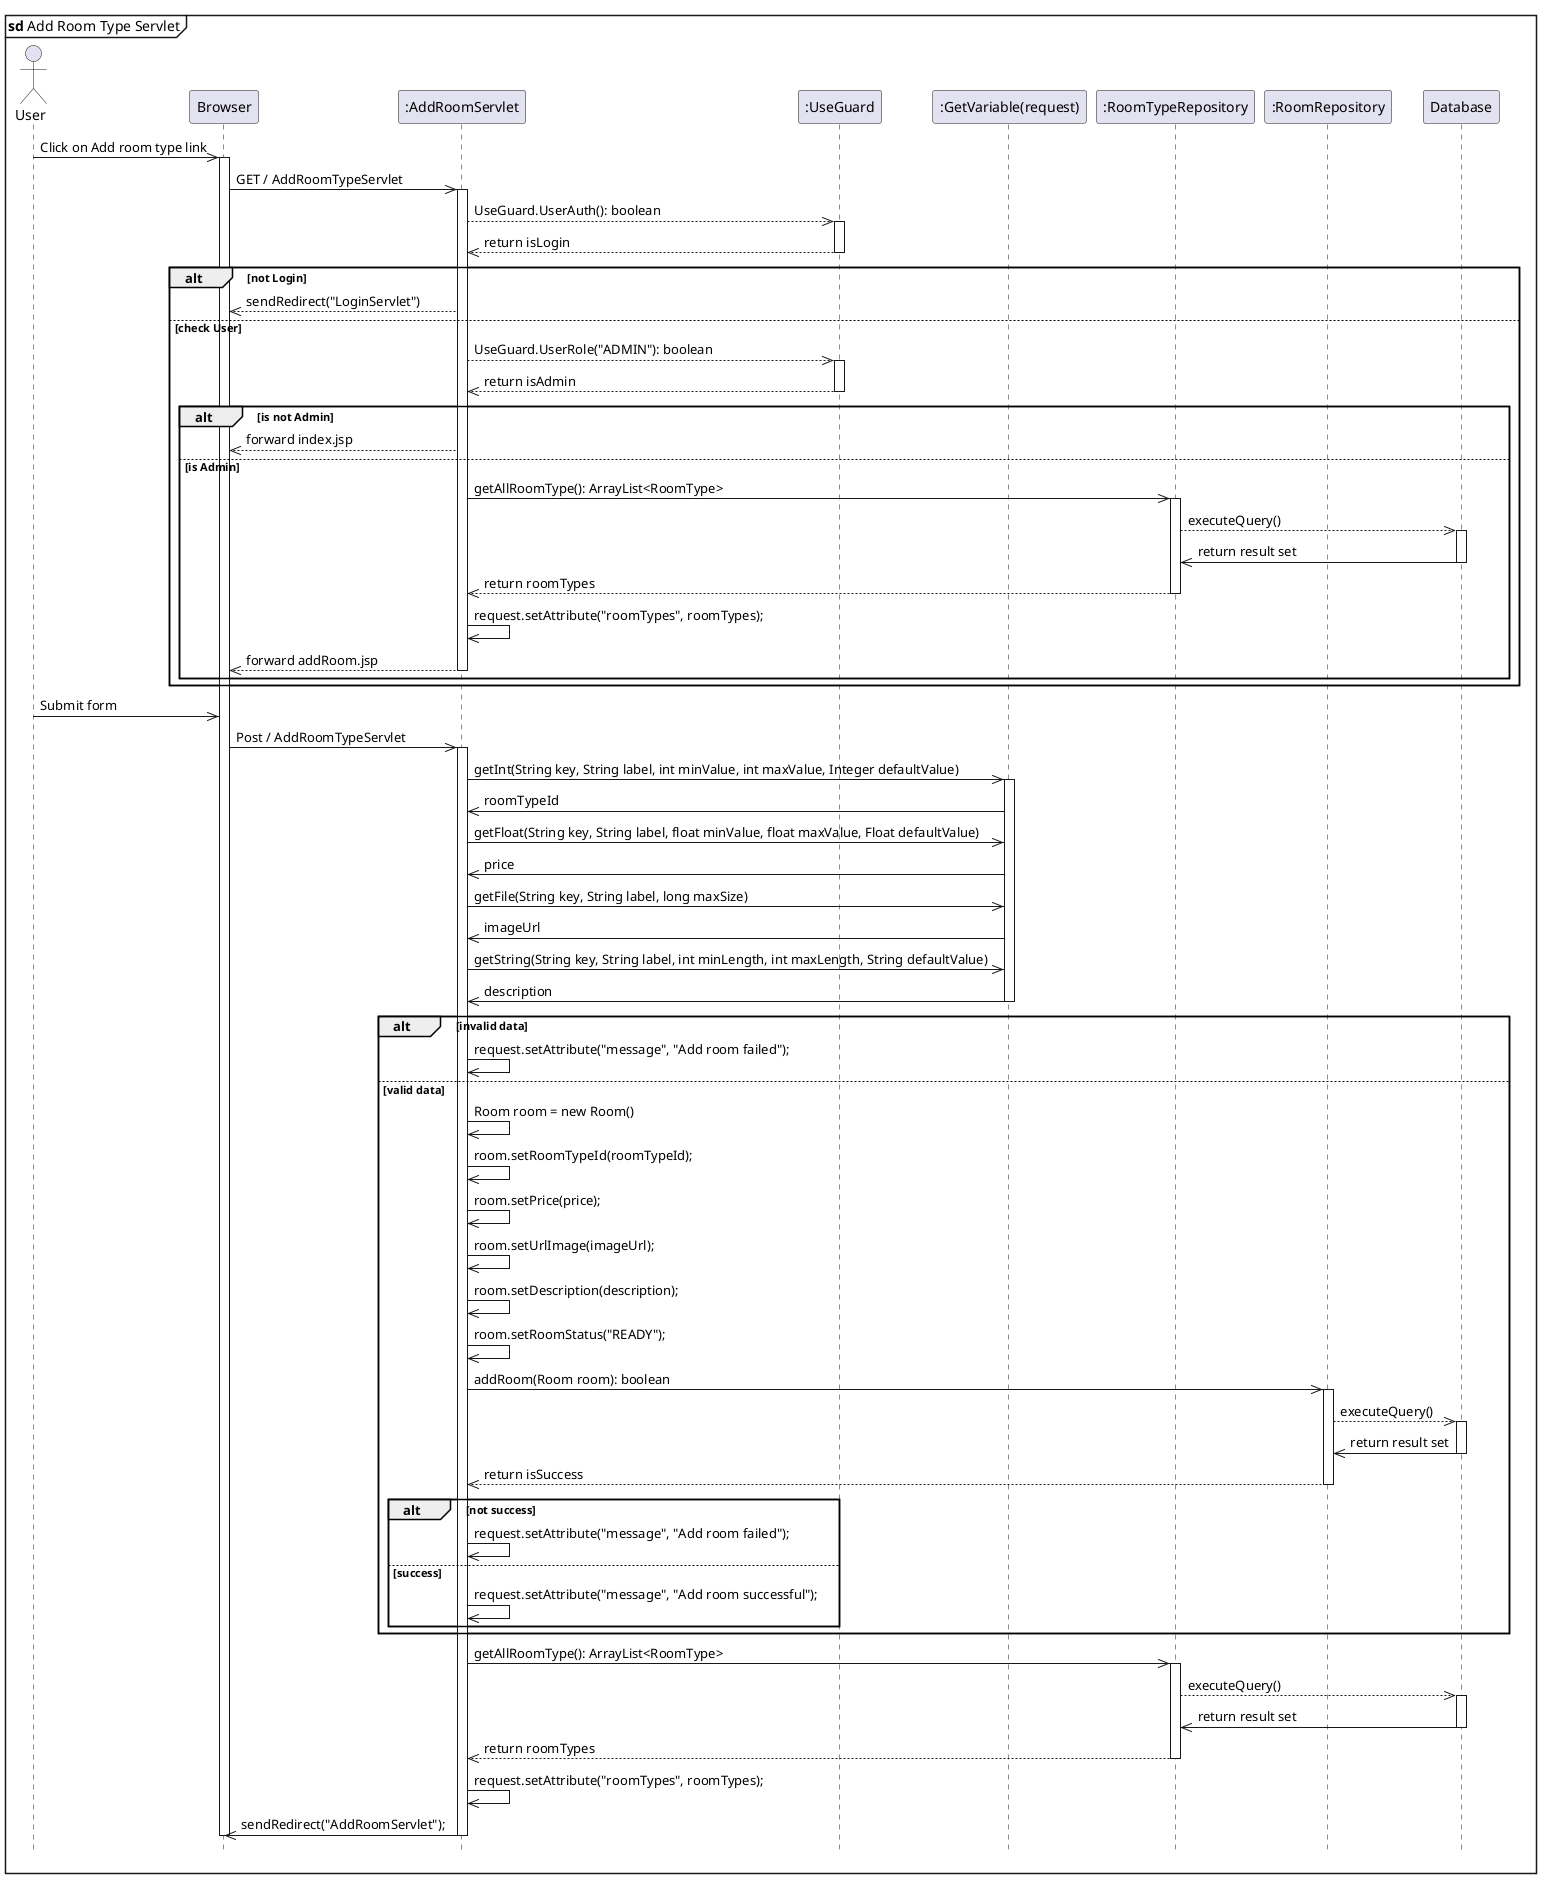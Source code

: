 @startuml addRoomTypeServlet

hide footbox
mainframe <b>sd</b> Add Room Type Servlet
actor User
participant "Browser" as Browser
participant ":AddRoomServlet" as AddRoomServlet
participant ":UseGuard" as UseGuard
participant ":GetVariable(request)" as GetVariable
participant ":RoomTypeRepository" as RoomTypeRepository
participant ":RoomRepository" as RoomRepository
participant "Database" as Database

User ->> Browser: Click on Add room type link
activate Browser
    Browser ->> AddRoomServlet: GET / AddRoomTypeServlet
    activate AddRoomServlet
        AddRoomServlet -->> UseGuard: UseGuard.UserAuth(): boolean
        activate UseGuard 
            UseGuard -->> AddRoomServlet:return isLogin
        deactivate UseGuard

        alt not Login
            AddRoomServlet -->> Browser: sendRedirect("LoginServlet")
        else check User
            AddRoomServlet -->> UseGuard: UseGuard.UserRole("ADMIN"): boolean
            activate UseGuard 
                UseGuard -->> AddRoomServlet:return isAdmin
            deactivate UseGuard
            alt is not Admin
                AddRoomServlet -->> Browser: forward index.jsp
            else is Admin
                AddRoomServlet ->> RoomTypeRepository: getAllRoomType(): ArrayList<RoomType> 
                activate RoomTypeRepository
                    RoomTypeRepository -->>  Database: executeQuery()
                        activate Database 
                            Database ->> RoomTypeRepository: return result set
                        deactivate Database
                    RoomTypeRepository -->> AddRoomServlet: return roomTypes
                deactivate RoomTypeRepository

                AddRoomServlet ->> AddRoomServlet: request.setAttribute("roomTypes", roomTypes);
                AddRoomServlet -->> Browser: forward addRoom.jsp           
        deactivate AddRoomServlet
            end
        end

User ->> Browser: Submit form
    Browser ->> AddRoomServlet: Post / AddRoomTypeServlet   
    activate AddRoomServlet
        AddRoomServlet ->> GetVariable: getInt(String key, String label, int minValue, int maxValue, Integer defaultValue)
    activate GetVariable
        GetVariable ->> AddRoomServlet: roomTypeId

        AddRoomServlet ->> GetVariable: getFloat(String key, String label, float minValue, float maxValue, Float defaultValue)
        GetVariable ->> AddRoomServlet: price

        AddRoomServlet ->> GetVariable: getFile(String key, String label, long maxSize)
        GetVariable ->> AddRoomServlet: imageUrl

        AddRoomServlet ->> GetVariable: getString(String key, String label, int minLength, int maxLength, String defaultValue)
        GetVariable ->> AddRoomServlet: description
    deactivate GetVariable

        alt invalid data 
            AddRoomServlet ->> AddRoomServlet: request.setAttribute("message", "Add room failed");
        else valid data
            AddRoomServlet ->> AddRoomServlet: Room room = new Room()
            AddRoomServlet ->> AddRoomServlet: room.setRoomTypeId(roomTypeId); 
            AddRoomServlet ->> AddRoomServlet: room.setPrice(price); 
            AddRoomServlet ->> AddRoomServlet: room.setUrlImage(imageUrl); 
            AddRoomServlet ->> AddRoomServlet: room.setDescription(description); 
            AddRoomServlet ->> AddRoomServlet: room.setRoomStatus("READY"); 

            AddRoomServlet ->> RoomRepository: addRoom(Room room): boolean
            activate RoomRepository
                RoomRepository -->>  Database: executeQuery()
                    activate Database 
                        Database ->> RoomRepository: return result set
                    deactivate Database
                RoomRepository -->> AddRoomServlet: return isSuccess
            deactivate RoomRepository
            alt not success 
                AddRoomServlet ->> AddRoomServlet: request.setAttribute("message", "Add room failed");
            else success
                AddRoomServlet ->> AddRoomServlet: request.setAttribute("message", "Add room successful");
            end
        end
        AddRoomServlet ->> RoomTypeRepository: getAllRoomType(): ArrayList<RoomType> 
            activate RoomTypeRepository
                RoomTypeRepository -->>  Database: executeQuery()
                    activate Database 
                        Database ->> RoomTypeRepository: return result set
                    deactivate Database
                RoomTypeRepository -->> AddRoomServlet: return roomTypes
            deactivate RoomTypeRepository
        AddRoomServlet ->> AddRoomServlet: request.setAttribute("roomTypes", roomTypes);
        AddRoomServlet ->> Browser: sendRedirect("AddRoomServlet");

    deactivate AddRoomServlet
deactivate Browser